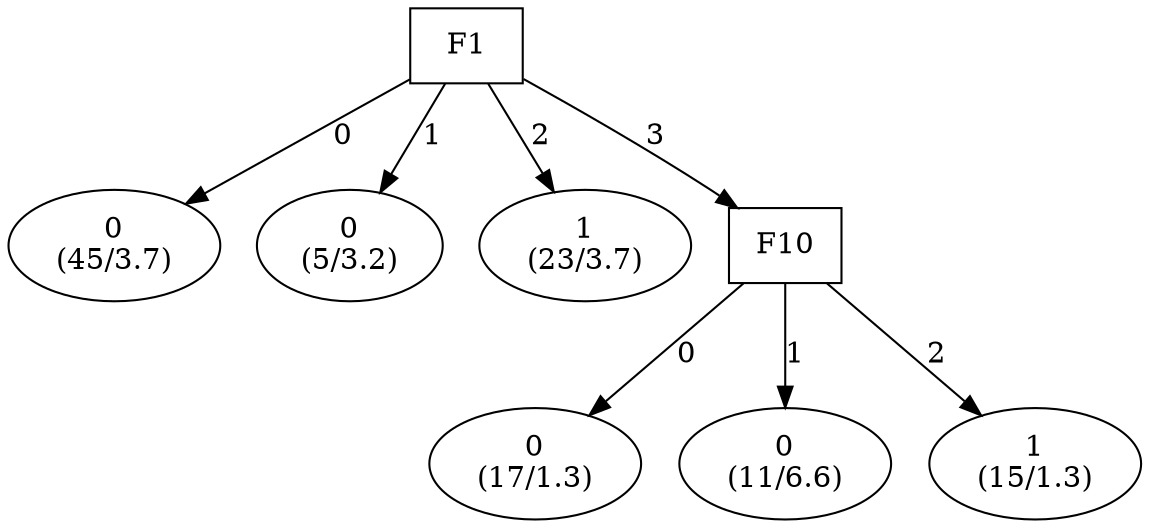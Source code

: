 digraph YaDT {
n0 [ shape=box, label="F1\n"]
n0 -> n1 [label="0"]
n1 [ shape=ellipse, label="0\n(45/3.7)"]
n0 -> n2 [label="1"]
n2 [ shape=ellipse, label="0\n(5/3.2)"]
n0 -> n3 [label="2"]
n3 [ shape=ellipse, label="1\n(23/3.7)"]
n0 -> n4 [label="3"]
n4 [ shape=box, label="F10\n"]
n4 -> n5 [label="0"]
n5 [ shape=ellipse, label="0\n(17/1.3)"]
n4 -> n6 [label="1"]
n6 [ shape=ellipse, label="0\n(11/6.6)"]
n4 -> n7 [label="2"]
n7 [ shape=ellipse, label="1\n(15/1.3)"]
}

